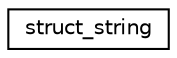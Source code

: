 digraph G
{
  edge [fontname="Helvetica",fontsize="10",labelfontname="Helvetica",labelfontsize="10"];
  node [fontname="Helvetica",fontsize="10",shape=record];
  rankdir="LR";
  Node1 [label="struct_string",height=0.2,width=0.4,color="black", fillcolor="white", style="filled",URL="$structstruct__string.html"];
}
